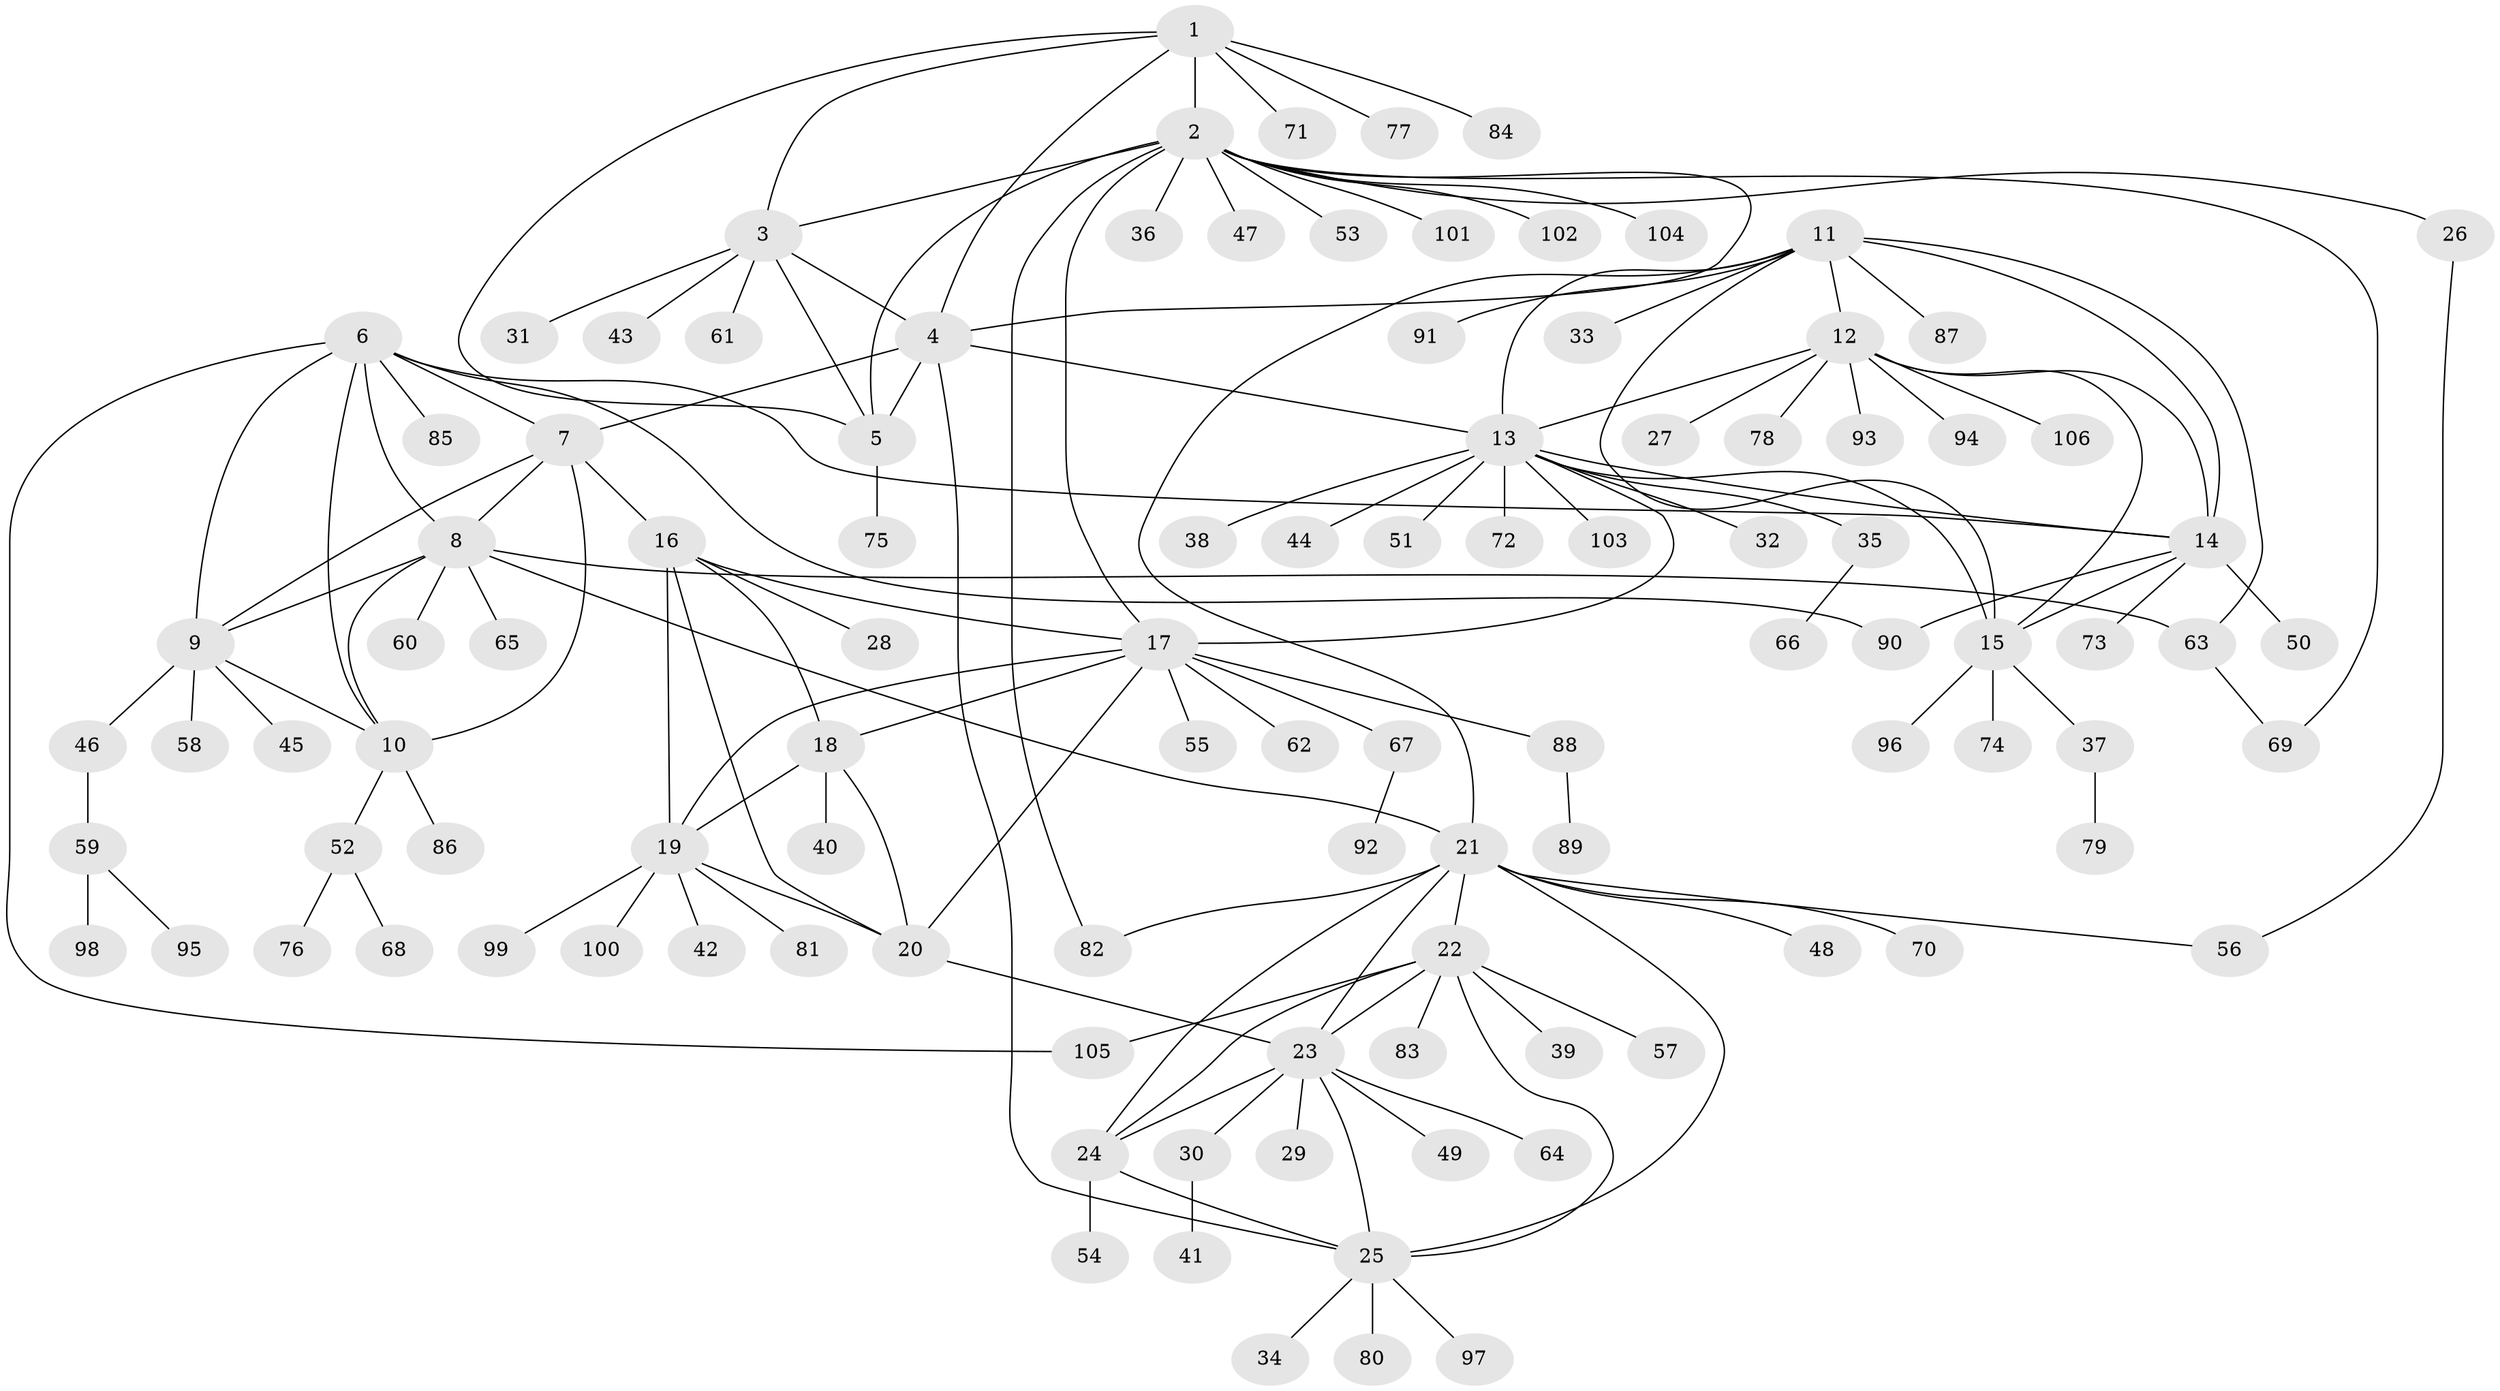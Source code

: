 // coarse degree distribution, {1: 0.59375, 6: 0.0625, 3: 0.09375, 7: 0.09375, 8: 0.03125, 4: 0.0625, 2: 0.03125, 9: 0.03125}
// Generated by graph-tools (version 1.1) at 2025/37/03/04/25 23:37:31]
// undirected, 106 vertices, 147 edges
graph export_dot {
  node [color=gray90,style=filled];
  1;
  2;
  3;
  4;
  5;
  6;
  7;
  8;
  9;
  10;
  11;
  12;
  13;
  14;
  15;
  16;
  17;
  18;
  19;
  20;
  21;
  22;
  23;
  24;
  25;
  26;
  27;
  28;
  29;
  30;
  31;
  32;
  33;
  34;
  35;
  36;
  37;
  38;
  39;
  40;
  41;
  42;
  43;
  44;
  45;
  46;
  47;
  48;
  49;
  50;
  51;
  52;
  53;
  54;
  55;
  56;
  57;
  58;
  59;
  60;
  61;
  62;
  63;
  64;
  65;
  66;
  67;
  68;
  69;
  70;
  71;
  72;
  73;
  74;
  75;
  76;
  77;
  78;
  79;
  80;
  81;
  82;
  83;
  84;
  85;
  86;
  87;
  88;
  89;
  90;
  91;
  92;
  93;
  94;
  95;
  96;
  97;
  98;
  99;
  100;
  101;
  102;
  103;
  104;
  105;
  106;
  1 -- 2;
  1 -- 3;
  1 -- 4;
  1 -- 5;
  1 -- 71;
  1 -- 77;
  1 -- 84;
  2 -- 3;
  2 -- 4;
  2 -- 5;
  2 -- 17;
  2 -- 26;
  2 -- 36;
  2 -- 47;
  2 -- 53;
  2 -- 69;
  2 -- 82;
  2 -- 101;
  2 -- 102;
  2 -- 104;
  3 -- 4;
  3 -- 5;
  3 -- 31;
  3 -- 43;
  3 -- 61;
  4 -- 5;
  4 -- 7;
  4 -- 13;
  4 -- 25;
  5 -- 75;
  6 -- 7;
  6 -- 8;
  6 -- 9;
  6 -- 10;
  6 -- 14;
  6 -- 85;
  6 -- 90;
  6 -- 105;
  7 -- 8;
  7 -- 9;
  7 -- 10;
  7 -- 16;
  8 -- 9;
  8 -- 10;
  8 -- 21;
  8 -- 60;
  8 -- 63;
  8 -- 65;
  9 -- 10;
  9 -- 45;
  9 -- 46;
  9 -- 58;
  10 -- 52;
  10 -- 86;
  11 -- 12;
  11 -- 13;
  11 -- 14;
  11 -- 15;
  11 -- 21;
  11 -- 33;
  11 -- 63;
  11 -- 87;
  11 -- 91;
  12 -- 13;
  12 -- 14;
  12 -- 15;
  12 -- 27;
  12 -- 78;
  12 -- 93;
  12 -- 94;
  12 -- 106;
  13 -- 14;
  13 -- 15;
  13 -- 17;
  13 -- 32;
  13 -- 35;
  13 -- 38;
  13 -- 44;
  13 -- 51;
  13 -- 72;
  13 -- 103;
  14 -- 15;
  14 -- 50;
  14 -- 73;
  14 -- 90;
  15 -- 37;
  15 -- 74;
  15 -- 96;
  16 -- 17;
  16 -- 18;
  16 -- 19;
  16 -- 20;
  16 -- 28;
  17 -- 18;
  17 -- 19;
  17 -- 20;
  17 -- 55;
  17 -- 62;
  17 -- 67;
  17 -- 88;
  18 -- 19;
  18 -- 20;
  18 -- 40;
  19 -- 20;
  19 -- 42;
  19 -- 81;
  19 -- 99;
  19 -- 100;
  20 -- 23;
  21 -- 22;
  21 -- 23;
  21 -- 24;
  21 -- 25;
  21 -- 48;
  21 -- 56;
  21 -- 70;
  21 -- 82;
  22 -- 23;
  22 -- 24;
  22 -- 25;
  22 -- 39;
  22 -- 57;
  22 -- 83;
  22 -- 105;
  23 -- 24;
  23 -- 25;
  23 -- 29;
  23 -- 30;
  23 -- 49;
  23 -- 64;
  24 -- 25;
  24 -- 54;
  25 -- 34;
  25 -- 80;
  25 -- 97;
  26 -- 56;
  30 -- 41;
  35 -- 66;
  37 -- 79;
  46 -- 59;
  52 -- 68;
  52 -- 76;
  59 -- 95;
  59 -- 98;
  63 -- 69;
  67 -- 92;
  88 -- 89;
}
